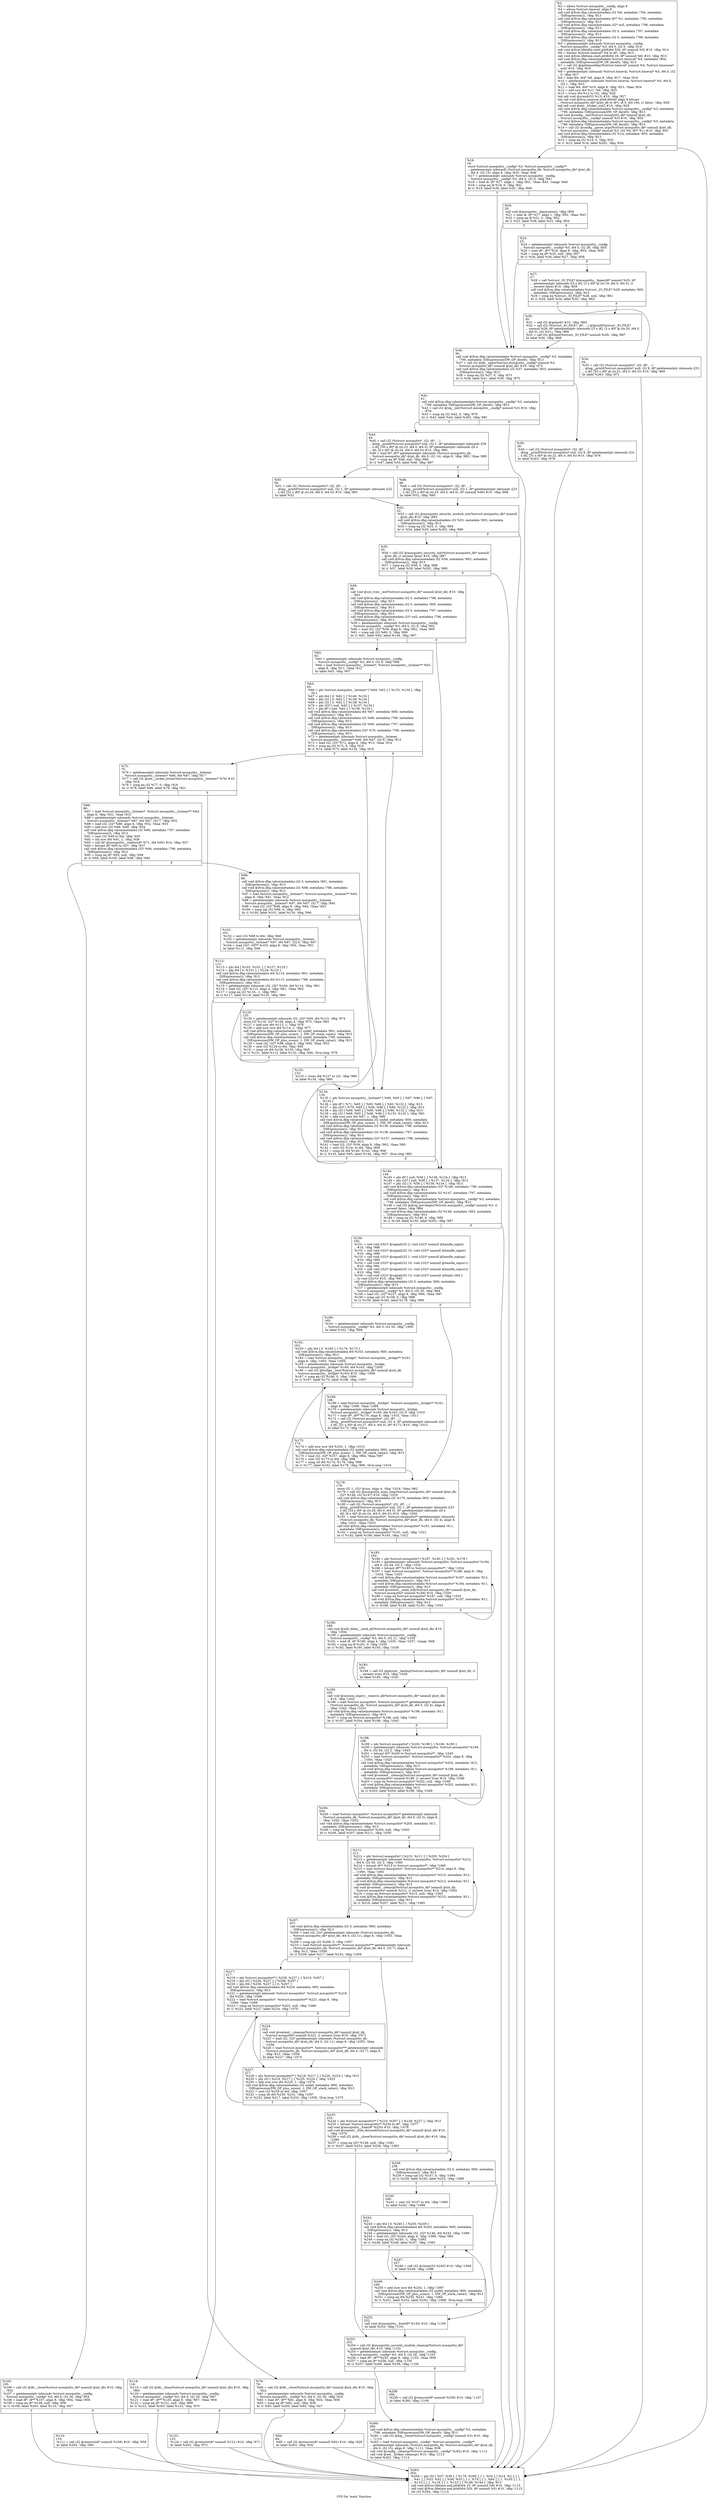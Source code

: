 digraph "CFG for 'main' function" {
	label="CFG for 'main' function";

	Node0x25727a0 [shape=record,label="{%2:\l  %3 = alloca %struct.mosquitto__config, align 8\l  %4 = alloca %struct.timeval, align 8\l  call void @llvm.dbg.value(metadata i32 %0, metadata !794, metadata\l... !DIExpression()), !dbg !813\l  call void @llvm.dbg.value(metadata i8** %1, metadata !795, metadata\l... !DIExpression()), !dbg !813\l  call void @llvm.dbg.value(metadata i32* null, metadata !796, metadata\l... !DIExpression()), !dbg !813\l  call void @llvm.dbg.value(metadata i32 0, metadata !797, metadata\l... !DIExpression()), !dbg !813\l  call void @llvm.dbg.value(metadata i32 0, metadata !798, metadata\l... !DIExpression()), !dbg !813\l  %5 = getelementptr inbounds %struct.mosquitto__config,\l... %struct.mosquitto__config* %3, i64 0, i32 0, !dbg !814\l  call void @llvm.lifetime.start.p0i8(i64 520, i8* nonnull %5) #10, !dbg !814\l  %6 = bitcast %struct.timeval* %4 to i8*, !dbg !815\l  call void @llvm.lifetime.start.p0i8(i64 16, i8* nonnull %6) #10, !dbg !815\l  call void @llvm.dbg.value(metadata %struct.timeval* %4, metadata !804,\l... metadata !DIExpression(DW_OP_deref)), !dbg !813\l  %7 = call i32 @gettimeofday(%struct.timeval* nonnull %4, %struct.timezone*\l... null) #10, !dbg !816\l  %8 = getelementptr inbounds %struct.timeval, %struct.timeval* %4, i64 0, i32\l... 0, !dbg !817\l  %9 = load i64, i64* %8, align 8, !dbg !817, !tbaa !818\l  %10 = getelementptr inbounds %struct.timeval, %struct.timeval* %4, i64 0,\l... i32 1, !dbg !823\l  %11 = load i64, i64* %10, align 8, !dbg !823, !tbaa !824\l  %12 = add nsw i64 %11, %9, !dbg !825\l  %13 = trunc i64 %12 to i32, !dbg !826\l  tail call void @srand(i32 %13) #10, !dbg !827\l  tail call void @llvm.memset.p0i8.i64(i8* align 8 bitcast\l... (%struct.mosquitto_db* @int_db to i8*), i8 0, i64 160, i1 false), !dbg !828\l  tail call void @net__broker_init() #10, !dbg !829\l  call void @llvm.dbg.value(metadata %struct.mosquitto__config* %3, metadata\l... !799, metadata !DIExpression(DW_OP_deref)), !dbg !813\l  call void @config__init(%struct.mosquitto_db* nonnull @int_db,\l... %struct.mosquitto__config* nonnull %3) #10, !dbg !830\l  call void @llvm.dbg.value(metadata %struct.mosquitto__config* %3, metadata\l... !799, metadata !DIExpression(DW_OP_deref)), !dbg !813\l  %14 = call i32 @config__parse_args(%struct.mosquitto_db* nonnull @int_db,\l... %struct.mosquitto__config* nonnull %3, i32 %0, i8** %1) #10, !dbg !831\l  call void @llvm.dbg.value(metadata i32 %14, metadata !803, metadata\l... !DIExpression()), !dbg !813\l  %15 = icmp eq i32 %14, 0, !dbg !832\l  br i1 %15, label %16, label %263, !dbg !834\l|{<s0>T|<s1>F}}"];
	Node0x25727a0:s0 -> Node0x2576340;
	Node0x25727a0:s1 -> Node0x25775b0;
	Node0x2576340 [shape=record,label="{%16:\l16:                                               \l  store %struct.mosquitto__config* %3, %struct.mosquitto__config**\l... getelementptr inbounds (%struct.mosquitto_db, %struct.mosquitto_db* @int_db,\l... i64 0, i32 15), align 8, !dbg !835, !tbaa !836\l  %17 = getelementptr inbounds %struct.mosquitto__config,\l... %struct.mosquitto__config* %3, i64 0, i32 6, !dbg !841\l  %18 = load i8, i8* %17, align 1, !dbg !841, !tbaa !843, !range !848\l  %19 = icmp eq i8 %18, 0, !dbg !841\l  br i1 %19, label %36, label %20, !dbg !849\l|{<s0>T|<s1>F}}"];
	Node0x2576340:s0 -> Node0x2576520;
	Node0x2576340:s1 -> Node0x2576390;
	Node0x2576390 [shape=record,label="{%20:\l20:                                               \l  call void @mosquitto__daemonise(), !dbg !850\l  %21 = load i8, i8* %17, align 1, !dbg !852, !tbaa !843\l  %22 = icmp eq i8 %21, 0, !dbg !852\l  br i1 %22, label %36, label %23, !dbg !854\l|{<s0>T|<s1>F}}"];
	Node0x2576390:s0 -> Node0x2576520;
	Node0x2576390:s1 -> Node0x25763e0;
	Node0x25763e0 [shape=record,label="{%23:\l23:                                               \l  %24 = getelementptr inbounds %struct.mosquitto__config,\l... %struct.mosquitto__config* %3, i64 0, i32 26, !dbg !855\l  %25 = load i8*, i8** %24, align 8, !dbg !855, !tbaa !856\l  %26 = icmp eq i8* %25, null, !dbg !857\l  br i1 %26, label %36, label %27, !dbg !858\l|{<s0>T|<s1>F}}"];
	Node0x25763e0:s0 -> Node0x2576520;
	Node0x25763e0:s1 -> Node0x2576430;
	Node0x2576430 [shape=record,label="{%27:\l27:                                               \l  %28 = call %struct._IO_FILE* @mosquitto__fopen(i8* nonnull %25, i8*\l... getelementptr inbounds ([3 x i8], [3 x i8]* @.str.19, i64 0, i64 0), i1\l... zeroext false) #10, !dbg !859\l  call void @llvm.dbg.value(metadata %struct._IO_FILE* %28, metadata !802,\l... metadata !DIExpression()), !dbg !813\l  %29 = icmp eq %struct._IO_FILE* %28, null, !dbg !861\l  br i1 %29, label %34, label %30, !dbg !863\l|{<s0>T|<s1>F}}"];
	Node0x2576430:s0 -> Node0x25764d0;
	Node0x2576430:s1 -> Node0x2576480;
	Node0x2576480 [shape=record,label="{%30:\l30:                                               \l  %31 = call i32 @getpid() #10, !dbg !864\l  %32 = call i32 (%struct._IO_FILE*, i8*, ...) @fprintf(%struct._IO_FILE*\l... nonnull %28, i8* getelementptr inbounds ([3 x i8], [3 x i8]* @.str.20, i64 0,\l... i64 0), i32 %31), !dbg !866\l  %33 = call i32 @fclose(%struct._IO_FILE* nonnull %28), !dbg !867\l  br label %36, !dbg !868\l}"];
	Node0x2576480 -> Node0x2576520;
	Node0x25764d0 [shape=record,label="{%34:\l34:                                               \l  %35 = call i32 (%struct.mosquitto*, i32, i8*, ...)\l... @log__printf(%struct.mosquitto* null, i32 8, i8* getelementptr inbounds ([33\l... x i8], [33 x i8]* @.str.21, i64 0, i64 0)) #10, !dbg !869\l  br label %263, !dbg !871\l}"];
	Node0x25764d0 -> Node0x25775b0;
	Node0x2576520 [shape=record,label="{%36:\l36:                                               \l  call void @llvm.dbg.value(metadata %struct.mosquitto__config* %3, metadata\l... !799, metadata !DIExpression(DW_OP_deref)), !dbg !813\l  %37 = call i32 @db__open(%struct.mosquitto__config* nonnull %3,\l... %struct.mosquitto_db* nonnull @int_db) #10, !dbg !872\l  call void @llvm.dbg.value(metadata i32 %37, metadata !803, metadata\l... !DIExpression()), !dbg !813\l  %38 = icmp eq i32 %37, 0, !dbg !873\l  br i1 %38, label %41, label %39, !dbg !875\l|{<s0>T|<s1>F}}"];
	Node0x2576520:s0 -> Node0x25765c0;
	Node0x2576520:s1 -> Node0x2576570;
	Node0x2576570 [shape=record,label="{%39:\l39:                                               \l  %40 = call i32 (%struct.mosquitto*, i32, i8*, ...)\l... @log__printf(%struct.mosquitto* null, i32 8, i8* getelementptr inbounds ([31\l... x i8], [31 x i8]* @.str.22, i64 0, i64 0)) #10, !dbg !876\l  br label %263, !dbg !878\l}"];
	Node0x2576570 -> Node0x25775b0;
	Node0x25765c0 [shape=record,label="{%41:\l41:                                               \l  call void @llvm.dbg.value(metadata %struct.mosquitto__config* %3, metadata\l... !799, metadata !DIExpression(DW_OP_deref)), !dbg !813\l  %42 = call i32 @log__init(%struct.mosquitto__config* nonnull %3) #10, !dbg\l... !879\l  %43 = icmp eq i32 %42, 0, !dbg !879\l  br i1 %43, label %44, label %263, !dbg !881\l|{<s0>T|<s1>F}}"];
	Node0x25765c0:s0 -> Node0x2576610;
	Node0x25765c0:s1 -> Node0x25775b0;
	Node0x2576610 [shape=record,label="{%44:\l44:                                               \l  %45 = call i32 (%struct.mosquitto*, i32, i8*, ...)\l... @log__printf(%struct.mosquitto* null, i32 1, i8* getelementptr inbounds ([30\l... x i8], [30 x i8]* @.str.23, i64 0, i64 0), i8* getelementptr inbounds ([6 x\l... i8], [6 x i8]* @.str.24, i64 0, i64 0)) #10, !dbg !882\l  %46 = load i8*, i8** getelementptr inbounds (%struct.mosquitto_db,\l... %struct.mosquitto_db* @int_db, i64 0, i32 14), align 8, !dbg !883, !tbaa !885\l  %47 = icmp eq i8* %46, null, !dbg !886\l  br i1 %47, label %50, label %48, !dbg !887\l|{<s0>T|<s1>F}}"];
	Node0x2576610:s0 -> Node0x25766b0;
	Node0x2576610:s1 -> Node0x2576660;
	Node0x2576660 [shape=record,label="{%48:\l48:                                               \l  %49 = call i32 (%struct.mosquitto*, i32, i8*, ...)\l... @log__printf(%struct.mosquitto* null, i32 1, i8* getelementptr inbounds ([23\l... x i8], [23 x i8]* @.str.25, i64 0, i64 0), i8* nonnull %46) #10, !dbg !888\l  br label %52, !dbg !890\l}"];
	Node0x2576660 -> Node0x2576700;
	Node0x25766b0 [shape=record,label="{%50:\l50:                                               \l  %51 = call i32 (%struct.mosquitto*, i32, i8*, ...)\l... @log__printf(%struct.mosquitto* null, i32 1, i8* getelementptr inbounds ([22\l... x i8], [22 x i8]* @.str.26, i64 0, i64 0)) #10, !dbg !891\l  br label %52\l}"];
	Node0x25766b0 -> Node0x2576700;
	Node0x2576700 [shape=record,label="{%52:\l52:                                               \l  %53 = call i32 @mosquitto_security_module_init(%struct.mosquitto_db* nonnull\l... @int_db) #10, !dbg !893\l  call void @llvm.dbg.value(metadata i32 %53, metadata !803, metadata\l... !DIExpression()), !dbg !813\l  %54 = icmp eq i32 %53, 0, !dbg !894\l  br i1 %54, label %55, label %263, !dbg !896\l|{<s0>T|<s1>F}}"];
	Node0x2576700:s0 -> Node0x2576750;
	Node0x2576700:s1 -> Node0x25775b0;
	Node0x2576750 [shape=record,label="{%55:\l55:                                               \l  %56 = call i32 @mosquitto_security_init(%struct.mosquitto_db* nonnull\l... @int_db, i1 zeroext false) #10, !dbg !897\l  call void @llvm.dbg.value(metadata i32 %56, metadata !803, metadata\l... !DIExpression()), !dbg !813\l  %57 = icmp eq i32 %56, 0, !dbg !898\l  br i1 %57, label %58, label %263, !dbg !900\l|{<s0>T|<s1>F}}"];
	Node0x2576750:s0 -> Node0x25767a0;
	Node0x2576750:s1 -> Node0x25775b0;
	Node0x25767a0 [shape=record,label="{%58:\l58:                                               \l  call void @sys_tree__init(%struct.mosquitto_db* nonnull @int_db) #10, !dbg\l... !901\l  call void @llvm.dbg.value(metadata i32 0, metadata !798, metadata\l... !DIExpression()), !dbg !813\l  call void @llvm.dbg.value(metadata i32 0, metadata !800, metadata\l... !DIExpression()), !dbg !813\l  call void @llvm.dbg.value(metadata i32 0, metadata !797, metadata\l... !DIExpression()), !dbg !813\l  call void @llvm.dbg.value(metadata i32* null, metadata !796, metadata\l... !DIExpression()), !dbg !813\l  %59 = getelementptr inbounds %struct.mosquitto__config,\l... %struct.mosquitto__config* %3, i64 0, i32 9, !dbg !902\l  %60 = load i32, i32* %59, align 8, !dbg !902, !tbaa !905\l  %61 = icmp sgt i32 %60, 0, !dbg !906\l  br i1 %61, label %62, label %144, !dbg !907\l|{<s0>T|<s1>F}}"];
	Node0x25767a0:s0 -> Node0x25767f0;
	Node0x25767a0:s1 -> Node0x2576cf0;
	Node0x25767f0 [shape=record,label="{%62:\l62:                                               \l  %63 = getelementptr inbounds %struct.mosquitto__config,\l... %struct.mosquitto__config* %3, i64 0, i32 8, !dbg !908\l  %64 = load %struct.mosquitto__listener*, %struct.mosquitto__listener** %63,\l... align 8, !dbg !911, !tbaa !912\l  br label %65, !dbg !907\l}"];
	Node0x25767f0 -> Node0x2576840;
	Node0x2576840 [shape=record,label="{%65:\l65:                                               \l  %66 = phi %struct.mosquitto__listener* [ %64, %62 ], [ %135, %134 ], !dbg\l... !911\l  %67 = phi i64 [ 0, %62 ], [ %140, %134 ]\l  %68 = phi i32 [ 0, %62 ], [ %139, %134 ]\l  %69 = phi i32 [ 0, %62 ], [ %138, %134 ]\l  %70 = phi i32* [ null, %62 ], [ %137, %134 ]\l  %71 = phi i8* [ null, %62 ], [ %136, %134 ]\l  call void @llvm.dbg.value(metadata i64 %67, metadata !800, metadata\l... !DIExpression()), !dbg !813\l  call void @llvm.dbg.value(metadata i32 %68, metadata !798, metadata\l... !DIExpression()), !dbg !813\l  call void @llvm.dbg.value(metadata i32 %69, metadata !797, metadata\l... !DIExpression()), !dbg !813\l  call void @llvm.dbg.value(metadata i32* %70, metadata !796, metadata\l... !DIExpression()), !dbg !813\l  %72 = getelementptr inbounds %struct.mosquitto__listener,\l... %struct.mosquitto__listener* %66, i64 %67, i32 9, !dbg !913\l  %73 = load i32, i32* %72, align 8, !dbg !913, !tbaa !914\l  %74 = icmp eq i32 %73, 0, !dbg !915\l  br i1 %74, label %75, label %134, !dbg !916\l|{<s0>T|<s1>F}}"];
	Node0x2576840:s0 -> Node0x2576890;
	Node0x2576840:s1 -> Node0x2576ca0;
	Node0x2576890 [shape=record,label="{%75:\l75:                                               \l  %76 = getelementptr inbounds %struct.mosquitto__listener,\l... %struct.mosquitto__listener* %66, i64 %67, !dbg !917\l  %77 = call i32 @net__socket_listen(%struct.mosquitto__listener* %76) #10,\l... !dbg !918\l  %78 = icmp eq i32 %77, 0, !dbg !918\l  br i1 %78, label %86, label %79, !dbg !921\l|{<s0>T|<s1>F}}"];
	Node0x2576890:s0 -> Node0x2576980;
	Node0x2576890:s1 -> Node0x25768e0;
	Node0x25768e0 [shape=record,label="{%79:\l79:                                               \l  %80 = call i32 @db__close(%struct.mosquitto_db* nonnull @int_db) #10, !dbg\l... !922\l  %81 = getelementptr inbounds %struct.mosquitto__config,\l... %struct.mosquitto__config* %3, i64 0, i32 26, !dbg !924\l  %82 = load i8*, i8** %81, align 8, !dbg !924, !tbaa !856\l  %83 = icmp eq i8* %82, null, !dbg !926\l  br i1 %83, label %263, label %84, !dbg !927\l|{<s0>T|<s1>F}}"];
	Node0x25768e0:s0 -> Node0x25775b0;
	Node0x25768e0:s1 -> Node0x2576930;
	Node0x2576930 [shape=record,label="{%84:\l84:                                               \l  %85 = call i32 @remove(i8* nonnull %82) #10, !dbg !928\l  br label %263, !dbg !930\l}"];
	Node0x2576930 -> Node0x25775b0;
	Node0x2576980 [shape=record,label="{%86:\l86:                                               \l  %87 = load %struct.mosquitto__listener*, %struct.mosquitto__listener** %63,\l... align 8, !dbg !931, !tbaa !912\l  %88 = getelementptr inbounds %struct.mosquitto__listener,\l... %struct.mosquitto__listener* %87, i64 %67, i32 7, !dbg !932\l  %89 = load i32, i32* %88, align 8, !dbg !932, !tbaa !933\l  %90 = add nsw i32 %89, %69, !dbg !934\l  call void @llvm.dbg.value(metadata i32 %90, metadata !797, metadata\l... !DIExpression()), !dbg !813\l  %91 = sext i32 %90 to i64, !dbg !935\l  %92 = shl nsw i64 %91, 2, !dbg !936\l  %93 = call i8* @mosquitto__realloc(i8* %71, i64 %92) #10, !dbg !937\l  %94 = bitcast i8* %93 to i32*, !dbg !937\l  call void @llvm.dbg.value(metadata i32* %94, metadata !796, metadata\l... !DIExpression()), !dbg !813\l  %95 = icmp eq i8* %93, null, !dbg !938\l  br i1 %95, label %105, label %96, !dbg !940\l|{<s0>T|<s1>F}}"];
	Node0x2576980:s0 -> Node0x2576a70;
	Node0x2576980:s1 -> Node0x25769d0;
	Node0x25769d0 [shape=record,label="{%96:\l96:                                               \l  call void @llvm.dbg.value(metadata i32 0, metadata !801, metadata\l... !DIExpression()), !dbg !813\l  call void @llvm.dbg.value(metadata i32 %68, metadata !798, metadata\l... !DIExpression()), !dbg !813\l  %97 = load %struct.mosquitto__listener*, %struct.mosquitto__listener** %63,\l... align 8, !dbg !941, !tbaa !912\l  %98 = getelementptr inbounds %struct.mosquitto__listener,\l... %struct.mosquitto__listener* %97, i64 %67, i32 7, !dbg !944\l  %99 = load i32, i32* %98, align 8, !dbg !944, !tbaa !933\l  %100 = icmp sgt i32 %99, 0, !dbg !945\l  br i1 %100, label %101, label %134, !dbg !946\l|{<s0>T|<s1>F}}"];
	Node0x25769d0:s0 -> Node0x2576a20;
	Node0x25769d0:s1 -> Node0x2576ca0;
	Node0x2576a20 [shape=record,label="{%101:\l101:                                              \l  %102 = sext i32 %68 to i64, !dbg !946\l  %103 = getelementptr inbounds %struct.mosquitto__listener,\l... %struct.mosquitto__listener* %97, i64 %67, i32 6, !dbg !947\l  %104 = load i32*, i32** %103, align 8, !dbg !950, !tbaa !951\l  br label %112, !dbg !946\l}"];
	Node0x2576a20 -> Node0x2576b10;
	Node0x2576a70 [shape=record,label="{%105:\l105:                                              \l  %106 = call i32 @db__close(%struct.mosquitto_db* nonnull @int_db) #10, !dbg\l... !952\l  %107 = getelementptr inbounds %struct.mosquitto__config,\l... %struct.mosquitto__config* %3, i64 0, i32 26, !dbg !954\l  %108 = load i8*, i8** %107, align 8, !dbg !954, !tbaa !856\l  %109 = icmp eq i8* %108, null, !dbg !956\l  br i1 %109, label %263, label %110, !dbg !957\l|{<s0>T|<s1>F}}"];
	Node0x2576a70:s0 -> Node0x25775b0;
	Node0x2576a70:s1 -> Node0x2576ac0;
	Node0x2576ac0 [shape=record,label="{%110:\l110:                                              \l  %111 = call i32 @remove(i8* nonnull %108) #10, !dbg !958\l  br label %263, !dbg !960\l}"];
	Node0x2576ac0 -> Node0x25775b0;
	Node0x2576b10 [shape=record,label="{%112:\l112:                                              \l  %113 = phi i64 [ %102, %101 ], [ %127, %125 ]\l  %114 = phi i64 [ 0, %101 ], [ %128, %125 ]\l  call void @llvm.dbg.value(metadata i64 %114, metadata !801, metadata\l... !DIExpression()), !dbg !813\l  call void @llvm.dbg.value(metadata i64 %113, metadata !798, metadata\l... !DIExpression()), !dbg !813\l  %115 = getelementptr inbounds i32, i32* %104, i64 %114, !dbg !961\l  %116 = load i32, i32* %115, align 4, !dbg !961, !tbaa !962\l  %117 = icmp eq i32 %116, -1, !dbg !963\l  br i1 %117, label %118, label %125, !dbg !964\l|{<s0>T|<s1>F}}"];
	Node0x2576b10:s0 -> Node0x2576b60;
	Node0x2576b10:s1 -> Node0x2576c00;
	Node0x2576b60 [shape=record,label="{%118:\l118:                                              \l  %119 = call i32 @db__close(%struct.mosquitto_db* nonnull @int_db) #10, !dbg\l... !965\l  %120 = getelementptr inbounds %struct.mosquitto__config,\l... %struct.mosquitto__config* %3, i64 0, i32 26, !dbg !967\l  %121 = load i8*, i8** %120, align 8, !dbg !967, !tbaa !856\l  %122 = icmp eq i8* %121, null, !dbg !969\l  br i1 %122, label %263, label %123, !dbg !970\l|{<s0>T|<s1>F}}"];
	Node0x2576b60:s0 -> Node0x25775b0;
	Node0x2576b60:s1 -> Node0x2576bb0;
	Node0x2576bb0 [shape=record,label="{%123:\l123:                                              \l  %124 = call i32 @remove(i8* nonnull %121) #10, !dbg !971\l  br label %263, !dbg !973\l}"];
	Node0x2576bb0 -> Node0x25775b0;
	Node0x2576c00 [shape=record,label="{%125:\l125:                                              \l  %126 = getelementptr inbounds i32, i32* %94, i64 %113, !dbg !974\l  store i32 %116, i32* %126, align 4, !dbg !975, !tbaa !962\l  %127 = add nsw i64 %113, 1, !dbg !976\l  %128 = add nuw nsw i64 %114, 1, !dbg !977\l  call void @llvm.dbg.value(metadata i32 undef, metadata !801, metadata\l... !DIExpression(DW_OP_plus_uconst, 1, DW_OP_stack_value)), !dbg !813\l  call void @llvm.dbg.value(metadata i32 undef, metadata !798, metadata\l... !DIExpression(DW_OP_plus_uconst, 1, DW_OP_stack_value)), !dbg !813\l  %129 = load i32, i32* %98, align 8, !dbg !944, !tbaa !933\l  %130 = sext i32 %129 to i64, !dbg !945\l  %131 = icmp slt i64 %128, %130, !dbg !945\l  br i1 %131, label %112, label %132, !dbg !946, !llvm.loop !978\l|{<s0>T|<s1>F}}"];
	Node0x2576c00:s0 -> Node0x2576b10;
	Node0x2576c00:s1 -> Node0x2576c50;
	Node0x2576c50 [shape=record,label="{%132:\l132:                                              \l  %133 = trunc i64 %127 to i32, !dbg !980\l  br label %134, !dbg !980\l}"];
	Node0x2576c50 -> Node0x2576ca0;
	Node0x2576ca0 [shape=record,label="{%134:\l134:                                              \l  %135 = phi %struct.mosquitto__listener* [ %66, %65 ], [ %97, %96 ], [ %97,\l... %132 ]\l  %136 = phi i8* [ %71, %65 ], [ %93, %96 ], [ %93, %132 ], !dbg !813\l  %137 = phi i32* [ %70, %65 ], [ %94, %96 ], [ %94, %132 ], !dbg !813\l  %138 = phi i32 [ %69, %65 ], [ %90, %96 ], [ %90, %132 ], !dbg !813\l  %139 = phi i32 [ %68, %65 ], [ %68, %96 ], [ %133, %132 ], !dbg !981\l  %140 = add nuw nsw i64 %67, 1, !dbg !980\l  call void @llvm.dbg.value(metadata i32 undef, metadata !800, metadata\l... !DIExpression(DW_OP_plus_uconst, 1, DW_OP_stack_value)), !dbg !813\l  call void @llvm.dbg.value(metadata i32 %139, metadata !798, metadata\l... !DIExpression()), !dbg !813\l  call void @llvm.dbg.value(metadata i32 %138, metadata !797, metadata\l... !DIExpression()), !dbg !813\l  call void @llvm.dbg.value(metadata i32* %137, metadata !796, metadata\l... !DIExpression()), !dbg !813\l  %141 = load i32, i32* %59, align 8, !dbg !902, !tbaa !905\l  %142 = sext i32 %141 to i64, !dbg !906\l  %143 = icmp slt i64 %140, %142, !dbg !906\l  br i1 %143, label %65, label %144, !dbg !907, !llvm.loop !982\l|{<s0>T|<s1>F}}"];
	Node0x2576ca0:s0 -> Node0x2576840;
	Node0x2576ca0:s1 -> Node0x2576cf0;
	Node0x2576cf0 [shape=record,label="{%144:\l144:                                              \l  %145 = phi i8* [ null, %58 ], [ %136, %134 ], !dbg !813\l  %146 = phi i32* [ null, %58 ], [ %137, %134 ], !dbg !813\l  %147 = phi i32 [ 0, %58 ], [ %138, %134 ], !dbg !813\l  call void @llvm.dbg.value(metadata i32* %146, metadata !796, metadata\l... !DIExpression()), !dbg !813\l  call void @llvm.dbg.value(metadata i32 %147, metadata !797, metadata\l... !DIExpression()), !dbg !813\l  call void @llvm.dbg.value(metadata %struct.mosquitto__config* %3, metadata\l... !799, metadata !DIExpression(DW_OP_deref)), !dbg !813\l  %148 = call i32 @drop_privileges(%struct.mosquitto__config* nonnull %3, i1\l... zeroext false), !dbg !984\l  call void @llvm.dbg.value(metadata i32 %148, metadata !803, metadata\l... !DIExpression()), !dbg !813\l  %149 = icmp eq i32 %148, 0, !dbg !985\l  br i1 %149, label %150, label %263, !dbg !987\l|{<s0>T|<s1>F}}"];
	Node0x2576cf0:s0 -> Node0x2576d40;
	Node0x2576cf0:s1 -> Node0x25775b0;
	Node0x2576d40 [shape=record,label="{%150:\l150:                                              \l  %151 = call void (i32)* @signal(i32 2, void (i32)* nonnull @handle_sigint)\l... #10, !dbg !988\l  %152 = call void (i32)* @signal(i32 15, void (i32)* nonnull @handle_sigint)\l... #10, !dbg !989\l  %153 = call void (i32)* @signal(i32 1, void (i32)* nonnull @handle_sighup)\l... #10, !dbg !990\l  %154 = call void (i32)* @signal(i32 10, void (i32)* nonnull @handle_sigusr1)\l... #10, !dbg !991\l  %155 = call void (i32)* @signal(i32 12, void (i32)* nonnull @handle_sigusr2)\l... #10, !dbg !992\l  %156 = call void (i32)* @signal(i32 13, void (i32)* nonnull inttoptr (i64 1\l... to void (i32)*)) #10, !dbg !993\l  call void @llvm.dbg.value(metadata i32 0, metadata !800, metadata\l... !DIExpression()), !dbg !813\l  %157 = getelementptr inbounds %struct.mosquitto__config,\l... %struct.mosquitto__config* %3, i64 0, i32 35, !dbg !994\l  %158 = load i32, i32* %157, align 8, !dbg !994, !tbaa !997\l  %159 = icmp sgt i32 %158, 0, !dbg !998\l  br i1 %159, label %160, label %178, !dbg !999\l|{<s0>T|<s1>F}}"];
	Node0x2576d40:s0 -> Node0x2576d90;
	Node0x2576d40:s1 -> Node0x2576ed0;
	Node0x2576d90 [shape=record,label="{%160:\l160:                                              \l  %161 = getelementptr inbounds %struct.mosquitto__config,\l... %struct.mosquitto__config* %3, i64 0, i32 34, !dbg !1000\l  br label %162, !dbg !999\l}"];
	Node0x2576d90 -> Node0x2576de0;
	Node0x2576de0 [shape=record,label="{%162:\l162:                                              \l  %163 = phi i64 [ 0, %160 ], [ %174, %173 ]\l  call void @llvm.dbg.value(metadata i64 %163, metadata !800, metadata\l... !DIExpression()), !dbg !813\l  %164 = load %struct.mosquitto__bridge*, %struct.mosquitto__bridge** %161,\l... align 8, !dbg !1003, !tbaa !1004\l  %165 = getelementptr inbounds %struct.mosquitto__bridge,\l... %struct.mosquitto__bridge* %164, i64 %163, !dbg !1005\l  %166 = call i32 @bridge__new(%struct.mosquitto_db* nonnull @int_db,\l... %struct.mosquitto__bridge* %165) #10, !dbg !1006\l  %167 = icmp eq i32 %166, 0, !dbg !1006\l  br i1 %167, label %173, label %168, !dbg !1007\l|{<s0>T|<s1>F}}"];
	Node0x2576de0:s0 -> Node0x2576e80;
	Node0x2576de0:s1 -> Node0x2576e30;
	Node0x2576e30 [shape=record,label="{%168:\l168:                                              \l  %169 = load %struct.mosquitto__bridge*, %struct.mosquitto__bridge** %161,\l... align 8, !dbg !1008, !tbaa !1004\l  %170 = getelementptr inbounds %struct.mosquitto__bridge,\l... %struct.mosquitto__bridge* %169, i64 %163, i32 0, !dbg !1010\l  %171 = load i8*, i8** %170, align 8, !dbg !1010, !tbaa !1011\l  %172 = call i32 (%struct.mosquitto*, i32, i8*, ...)\l... @log__printf(%struct.mosquitto* null, i32 4, i8* getelementptr inbounds ([41\l... x i8], [41 x i8]* @.str.27, i64 0, i64 0), i8* %171) #10, !dbg !1013\l  br label %173, !dbg !1014\l}"];
	Node0x2576e30 -> Node0x2576e80;
	Node0x2576e80 [shape=record,label="{%173:\l173:                                              \l  %174 = add nuw nsw i64 %163, 1, !dbg !1015\l  call void @llvm.dbg.value(metadata i32 undef, metadata !800, metadata\l... !DIExpression(DW_OP_plus_uconst, 1, DW_OP_stack_value)), !dbg !813\l  %175 = load i32, i32* %157, align 8, !dbg !994, !tbaa !997\l  %176 = sext i32 %175 to i64, !dbg !998\l  %177 = icmp slt i64 %174, %176, !dbg !998\l  br i1 %177, label %162, label %178, !dbg !999, !llvm.loop !1016\l|{<s0>T|<s1>F}}"];
	Node0x2576e80:s0 -> Node0x2576de0;
	Node0x2576e80:s1 -> Node0x2576ed0;
	Node0x2576ed0 [shape=record,label="{%178:\l178:                                              \l  store i32 1, i32* @run, align 4, !dbg !1018, !tbaa !962\l  %179 = call i32 @mosquitto_main_loop(%struct.mosquitto_db* nonnull @int_db,\l... i32* %146, i32 %147) #10, !dbg !1019\l  call void @llvm.dbg.value(metadata i32 %179, metadata !803, metadata\l... !DIExpression()), !dbg !813\l  %180 = call i32 (%struct.mosquitto*, i32, i8*, ...)\l... @log__printf(%struct.mosquitto* null, i32 1, i8* getelementptr inbounds ([33\l... x i8], [33 x i8]* @.str.28, i64 0, i64 0), i8* getelementptr inbounds ([6 x\l... i8], [6 x i8]* @.str.24, i64 0, i64 0)) #10, !dbg !1020\l  %181 = load %struct.mosquitto*, %struct.mosquitto** getelementptr inbounds\l... (%struct.mosquitto_db, %struct.mosquitto_db* @int_db, i64 0, i32 4), align 8,\l... !dbg !1021, !tbaa !1023\l  call void @llvm.dbg.value(metadata %struct.mosquitto* %181, metadata !811,\l... metadata !DIExpression()), !dbg !813\l  %182 = icmp eq %struct.mosquitto* %181, null, !dbg !1021\l  br i1 %182, label %189, label %183, !dbg !1021\l|{<s0>T|<s1>F}}"];
	Node0x2576ed0:s0 -> Node0x2576f70;
	Node0x2576ed0:s1 -> Node0x2576f20;
	Node0x2576f20 [shape=record,label="{%183:\l183:                                              \l  %184 = phi %struct.mosquitto* [ %187, %183 ], [ %181, %178 ]\l  %185 = getelementptr inbounds %struct.mosquitto, %struct.mosquitto* %184,\l... i64 0, i32 64, i32 2, !dbg !1024\l  %186 = bitcast i8** %185 to %struct.mosquitto**, !dbg !1024\l  %187 = load %struct.mosquitto*, %struct.mosquitto** %186, align 8, !dbg\l... !1024, !tbaa !1025\l  call void @llvm.dbg.value(metadata %struct.mosquitto* %187, metadata !812,\l... metadata !DIExpression()), !dbg !813\l  call void @llvm.dbg.value(metadata %struct.mosquitto* %184, metadata !811,\l... metadata !DIExpression()), !dbg !813\l  call void @context__send_will(%struct.mosquitto_db* nonnull @int_db,\l... %struct.mosquitto* nonnull %184) #10, !dbg !1030\l  %188 = icmp eq %struct.mosquitto* %187, null, !dbg !1033\l  call void @llvm.dbg.value(metadata %struct.mosquitto* %187, metadata !811,\l... metadata !DIExpression()), !dbg !813\l  br i1 %188, label %189, label %183, !dbg !1033\l|{<s0>T|<s1>F}}"];
	Node0x2576f20:s0 -> Node0x2576f70;
	Node0x2576f20:s1 -> Node0x2576f20;
	Node0x2576f70 [shape=record,label="{%189:\l189:                                              \l  call void @will_delay__send_all(%struct.mosquitto_db* nonnull @int_db) #10,\l... !dbg !1034\l  %190 = getelementptr inbounds %struct.mosquitto__config,\l... %struct.mosquitto__config* %3, i64 0, i32 21, !dbg !1035\l  %191 = load i8, i8* %190, align 4, !dbg !1035, !tbaa !1037, !range !848\l  %192 = icmp eq i8 %191, 0, !dbg !1035\l  br i1 %192, label %195, label %193, !dbg !1038\l|{<s0>T|<s1>F}}"];
	Node0x2576f70:s0 -> Node0x2577010;
	Node0x2576f70:s1 -> Node0x2576fc0;
	Node0x2576fc0 [shape=record,label="{%193:\l193:                                              \l  %194 = call i32 @persist__backup(%struct.mosquitto_db* nonnull @int_db, i1\l... zeroext true) #10, !dbg !1039\l  br label %195, !dbg !1041\l}"];
	Node0x2576fc0 -> Node0x2577010;
	Node0x2577010 [shape=record,label="{%195:\l195:                                              \l  call void @session_expiry__remove_all(%struct.mosquitto_db* nonnull @int_db)\l... #10, !dbg !1042\l  %196 = load %struct.mosquitto*, %struct.mosquitto** getelementptr inbounds\l... (%struct.mosquitto_db, %struct.mosquitto_db* @int_db, i64 0, i32 4), align 8,\l... !dbg !1043, !tbaa !1023\l  call void @llvm.dbg.value(metadata %struct.mosquitto* %196, metadata !811,\l... metadata !DIExpression()), !dbg !813\l  %197 = icmp eq %struct.mosquitto* %196, null, !dbg !1043\l  br i1 %197, label %204, label %198, !dbg !1043\l|{<s0>T|<s1>F}}"];
	Node0x2577010:s0 -> Node0x25770b0;
	Node0x2577010:s1 -> Node0x2577060;
	Node0x2577060 [shape=record,label="{%198:\l198:                                              \l  %199 = phi %struct.mosquitto* [ %202, %198 ], [ %196, %195 ]\l  %200 = getelementptr inbounds %struct.mosquitto, %struct.mosquitto* %199,\l... i64 0, i32 64, i32 2, !dbg !1045\l  %201 = bitcast i8** %200 to %struct.mosquitto**, !dbg !1045\l  %202 = load %struct.mosquitto*, %struct.mosquitto** %201, align 8, !dbg\l... !1045, !tbaa !1025\l  call void @llvm.dbg.value(metadata %struct.mosquitto* %202, metadata !812,\l... metadata !DIExpression()), !dbg !813\l  call void @llvm.dbg.value(metadata %struct.mosquitto* %199, metadata !811,\l... metadata !DIExpression()), !dbg !813\l  call void @context__cleanup(%struct.mosquitto_db* nonnull @int_db,\l... %struct.mosquitto* nonnull %199, i1 zeroext true) #10, !dbg !1046\l  %203 = icmp eq %struct.mosquitto* %202, null, !dbg !1049\l  call void @llvm.dbg.value(metadata %struct.mosquitto* %202, metadata !811,\l... metadata !DIExpression()), !dbg !813\l  br i1 %203, label %204, label %198, !dbg !1049\l|{<s0>T|<s1>F}}"];
	Node0x2577060:s0 -> Node0x25770b0;
	Node0x2577060:s1 -> Node0x2577060;
	Node0x25770b0 [shape=record,label="{%204:\l204:                                              \l  %205 = load %struct.mosquitto*, %struct.mosquitto** getelementptr inbounds\l... (%struct.mosquitto_db, %struct.mosquitto_db* @int_db, i64 0, i32 5), align 8,\l... !dbg !1050, !tbaa !1052\l  call void @llvm.dbg.value(metadata %struct.mosquitto* %205, metadata !811,\l... metadata !DIExpression()), !dbg !813\l  %206 = icmp eq %struct.mosquitto* %205, null, !dbg !1050\l  br i1 %206, label %207, label %211, !dbg !1050\l|{<s0>T|<s1>F}}"];
	Node0x25770b0:s0 -> Node0x2577100;
	Node0x25770b0:s1 -> Node0x2577150;
	Node0x2577100 [shape=record,label="{%207:\l207:                                              \l  call void @llvm.dbg.value(metadata i32 0, metadata !800, metadata\l... !DIExpression()), !dbg !813\l  %208 = load i32, i32* getelementptr inbounds (%struct.mosquitto_db,\l... %struct.mosquitto_db* @int_db, i64 0, i32 11), align 8, !dbg !1053, !tbaa\l... !1056\l  %209 = icmp sgt i32 %208, 0, !dbg !1057\l  %210 = load %struct.mosquitto**, %struct.mosquitto*** getelementptr inbounds\l... (%struct.mosquitto_db, %struct.mosquitto_db* @int_db, i64 0, i32 7), align 8,\l... !dbg !813, !tbaa !1058\l  br i1 %209, label %217, label %233, !dbg !1059\l|{<s0>T|<s1>F}}"];
	Node0x2577100:s0 -> Node0x25771a0;
	Node0x2577100:s1 -> Node0x2577290;
	Node0x2577150 [shape=record,label="{%211:\l211:                                              \l  %212 = phi %struct.mosquitto* [ %215, %211 ], [ %205, %204 ]\l  %213 = getelementptr inbounds %struct.mosquitto, %struct.mosquitto* %212,\l... i64 0, i32 65, i32 2, !dbg !1060\l  %214 = bitcast i8** %213 to %struct.mosquitto**, !dbg !1060\l  %215 = load %struct.mosquitto*, %struct.mosquitto** %214, align 8, !dbg\l... !1060, !tbaa !1061\l  call void @llvm.dbg.value(metadata %struct.mosquitto* %215, metadata !812,\l... metadata !DIExpression()), !dbg !813\l  call void @llvm.dbg.value(metadata %struct.mosquitto* %212, metadata !811,\l... metadata !DIExpression()), !dbg !813\l  call void @context__cleanup(%struct.mosquitto_db* nonnull @int_db,\l... %struct.mosquitto* nonnull %212, i1 zeroext true) #10, !dbg !1062\l  %216 = icmp eq %struct.mosquitto* %215, null, !dbg !1065\l  call void @llvm.dbg.value(metadata %struct.mosquitto* %215, metadata !811,\l... metadata !DIExpression()), !dbg !813\l  br i1 %216, label %207, label %211, !dbg !1065\l|{<s0>T|<s1>F}}"];
	Node0x2577150:s0 -> Node0x2577100;
	Node0x2577150:s1 -> Node0x2577150;
	Node0x25771a0 [shape=record,label="{%217:\l217:                                              \l  %218 = phi %struct.mosquitto** [ %228, %227 ], [ %210, %207 ]\l  %219 = phi i32 [ %229, %227 ], [ %208, %207 ]\l  %220 = phi i64 [ %230, %227 ], [ 0, %207 ]\l  call void @llvm.dbg.value(metadata i64 %220, metadata !800, metadata\l... !DIExpression()), !dbg !813\l  %221 = getelementptr inbounds %struct.mosquitto*, %struct.mosquitto** %218,\l... i64 %220, !dbg !1066\l  %222 = load %struct.mosquitto*, %struct.mosquitto** %221, align 8, !dbg\l... !1066, !tbaa !1069\l  %223 = icmp eq %struct.mosquitto* %222, null, !dbg !1066\l  br i1 %223, label %227, label %224, !dbg !1070\l|{<s0>T|<s1>F}}"];
	Node0x25771a0:s0 -> Node0x2577240;
	Node0x25771a0:s1 -> Node0x25771f0;
	Node0x25771f0 [shape=record,label="{%224:\l224:                                              \l  call void @context__cleanup(%struct.mosquitto_db* nonnull @int_db,\l... %struct.mosquitto* nonnull %222, i1 zeroext true) #10, !dbg !1071\l  %225 = load i32, i32* getelementptr inbounds (%struct.mosquitto_db,\l... %struct.mosquitto_db* @int_db, i64 0, i32 11), align 8, !dbg !1053, !tbaa\l... !1056\l  %226 = load %struct.mosquitto**, %struct.mosquitto*** getelementptr inbounds\l... (%struct.mosquitto_db, %struct.mosquitto_db* @int_db, i64 0, i32 7), align 8,\l... !dbg !813, !tbaa !1058\l  br label %227, !dbg !1073\l}"];
	Node0x25771f0 -> Node0x2577240;
	Node0x2577240 [shape=record,label="{%227:\l227:                                              \l  %228 = phi %struct.mosquitto** [ %218, %217 ], [ %226, %224 ], !dbg !813\l  %229 = phi i32 [ %219, %217 ], [ %225, %224 ], !dbg !1053\l  %230 = add nuw nsw i64 %220, 1, !dbg !1074\l  call void @llvm.dbg.value(metadata i32 undef, metadata !800, metadata\l... !DIExpression(DW_OP_plus_uconst, 1, DW_OP_stack_value)), !dbg !813\l  %231 = sext i32 %229 to i64, !dbg !1057\l  %232 = icmp slt i64 %230, %231, !dbg !1057\l  br i1 %232, label %217, label %233, !dbg !1059, !llvm.loop !1075\l|{<s0>T|<s1>F}}"];
	Node0x2577240:s0 -> Node0x25771a0;
	Node0x2577240:s1 -> Node0x2577290;
	Node0x2577290 [shape=record,label="{%233:\l233:                                              \l  %234 = phi %struct.mosquitto** [ %210, %207 ], [ %228, %227 ], !dbg !813\l  %235 = bitcast %struct.mosquitto** %234 to i8*, !dbg !1077\l  call void @mosquitto__free(i8* %235) #10, !dbg !1078\l  call void @context__free_disused(%struct.mosquitto_db* nonnull @int_db) #10,\l... !dbg !1079\l  %236 = call i32 @db__close(%struct.mosquitto_db* nonnull @int_db) #10, !dbg\l... !1080\l  %237 = icmp eq i32* %146, null, !dbg !1081\l  br i1 %237, label %253, label %238, !dbg !1083\l|{<s0>T|<s1>F}}"];
	Node0x2577290:s0 -> Node0x25774c0;
	Node0x2577290:s1 -> Node0x25772e0;
	Node0x25772e0 [shape=record,label="{%238:\l238:                                              \l  call void @llvm.dbg.value(metadata i32 0, metadata !800, metadata\l... !DIExpression()), !dbg !813\l  %239 = icmp sgt i32 %147, 0, !dbg !1084\l  br i1 %239, label %240, label %252, !dbg !1088\l|{<s0>T|<s1>F}}"];
	Node0x25772e0:s0 -> Node0x2577330;
	Node0x25772e0:s1 -> Node0x2577470;
	Node0x2577330 [shape=record,label="{%240:\l240:                                              \l  %241 = zext i32 %147 to i64, !dbg !1084\l  br label %242, !dbg !1088\l}"];
	Node0x2577330 -> Node0x2577380;
	Node0x2577380 [shape=record,label="{%242:\l242:                                              \l  %243 = phi i64 [ 0, %240 ], [ %250, %249 ]\l  call void @llvm.dbg.value(metadata i64 %243, metadata !800, metadata\l... !DIExpression()), !dbg !813\l  %244 = getelementptr inbounds i32, i32* %146, i64 %243, !dbg !1089\l  %245 = load i32, i32* %244, align 4, !dbg !1089, !tbaa !962\l  %246 = icmp eq i32 %245, -1, !dbg !1092\l  br i1 %246, label %249, label %247, !dbg !1093\l|{<s0>T|<s1>F}}"];
	Node0x2577380:s0 -> Node0x2577420;
	Node0x2577380:s1 -> Node0x25773d0;
	Node0x25773d0 [shape=record,label="{%247:\l247:                                              \l  %248 = call i32 @close(i32 %245) #10, !dbg !1094\l  br label %249, !dbg !1096\l}"];
	Node0x25773d0 -> Node0x2577420;
	Node0x2577420 [shape=record,label="{%249:\l249:                                              \l  %250 = add nuw nsw i64 %243, 1, !dbg !1097\l  call void @llvm.dbg.value(metadata i32 undef, metadata !800, metadata\l... !DIExpression(DW_OP_plus_uconst, 1, DW_OP_stack_value)), !dbg !813\l  %251 = icmp eq i64 %250, %241, !dbg !1084\l  br i1 %251, label %252, label %242, !dbg !1088, !llvm.loop !1098\l|{<s0>T|<s1>F}}"];
	Node0x2577420:s0 -> Node0x2577470;
	Node0x2577420:s1 -> Node0x2577380;
	Node0x2577470 [shape=record,label="{%252:\l252:                                              \l  call void @mosquitto__free(i8* %145) #10, !dbg !1100\l  br label %253, !dbg !1101\l}"];
	Node0x2577470 -> Node0x25774c0;
	Node0x25774c0 [shape=record,label="{%253:\l253:                                              \l  %254 = call i32 @mosquitto_security_module_cleanup(%struct.mosquitto_db*\l... nonnull @int_db) #10, !dbg !1102\l  %255 = getelementptr inbounds %struct.mosquitto__config,\l... %struct.mosquitto__config* %3, i64 0, i32 26, !dbg !1103\l  %256 = load i8*, i8** %255, align 8, !dbg !1103, !tbaa !856\l  %257 = icmp eq i8* %256, null, !dbg !1105\l  br i1 %257, label %260, label %258, !dbg !1106\l|{<s0>T|<s1>F}}"];
	Node0x25774c0:s0 -> Node0x2577560;
	Node0x25774c0:s1 -> Node0x2577510;
	Node0x2577510 [shape=record,label="{%258:\l258:                                              \l  %259 = call i32 @remove(i8* nonnull %256) #10, !dbg !1107\l  br label %260, !dbg !1109\l}"];
	Node0x2577510 -> Node0x2577560;
	Node0x2577560 [shape=record,label="{%260:\l260:                                              \l  call void @llvm.dbg.value(metadata %struct.mosquitto__config* %3, metadata\l... !799, metadata !DIExpression(DW_OP_deref)), !dbg !813\l  %261 = call i32 @log__close(%struct.mosquitto__config* nonnull %3) #10, !dbg\l... !1110\l  %262 = load %struct.mosquitto__config*, %struct.mosquitto__config**\l... getelementptr inbounds (%struct.mosquitto_db, %struct.mosquitto_db* @int_db,\l... i64 0, i32 15), align 8, !dbg !1111, !tbaa !836\l  call void @config__cleanup(%struct.mosquitto__config* %262) #10, !dbg !1112\l  call void @net__broker_cleanup() #10, !dbg !1113\l  br label %263, !dbg !1114\l}"];
	Node0x2577560 -> Node0x25775b0;
	Node0x25775b0 [shape=record,label="{%263:\l263:                                              \l  %264 = phi i32 [ %37, %39 ], [ %179, %260 ], [ 1, %34 ], [ %14, %2 ], [ 1,\l... %41 ], [ %53, %52 ], [ %56, %55 ], [ 1, %79 ], [ 1, %84 ], [ 1, %105 ], [ 1,\l... %110 ], [ 1, %118 ], [ 1, %123 ], [ %148, %144 ], !dbg !813\l  call void @llvm.lifetime.end.p0i8(i64 16, i8* nonnull %6) #10, !dbg !1115\l  call void @llvm.lifetime.end.p0i8(i64 520, i8* nonnull %5) #10, !dbg !1115\l  ret i32 %264, !dbg !1115\l}"];
}
